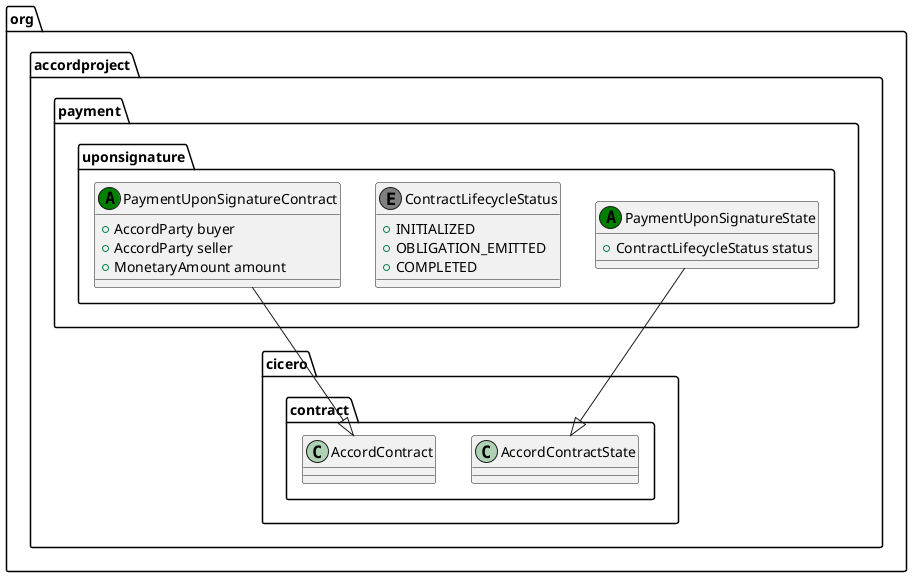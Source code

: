 @startuml
class org.accordproject.payment.uponsignature.PaymentUponSignatureState << (A,green) >> {
   + ContractLifecycleStatus status
}
org.accordproject.payment.uponsignature.PaymentUponSignatureState --|> org.accordproject.cicero.contract.AccordContractState
class org.accordproject.payment.uponsignature.ContractLifecycleStatus << (E,grey) >> {
   + INITIALIZED
   + OBLIGATION_EMITTED
   + COMPLETED
}
class org.accordproject.payment.uponsignature.PaymentUponSignatureContract << (A,green) >> {
   + AccordParty buyer
   + AccordParty seller
   + MonetaryAmount amount
}
org.accordproject.payment.uponsignature.PaymentUponSignatureContract --|> org.accordproject.cicero.contract.AccordContract
@enduml
